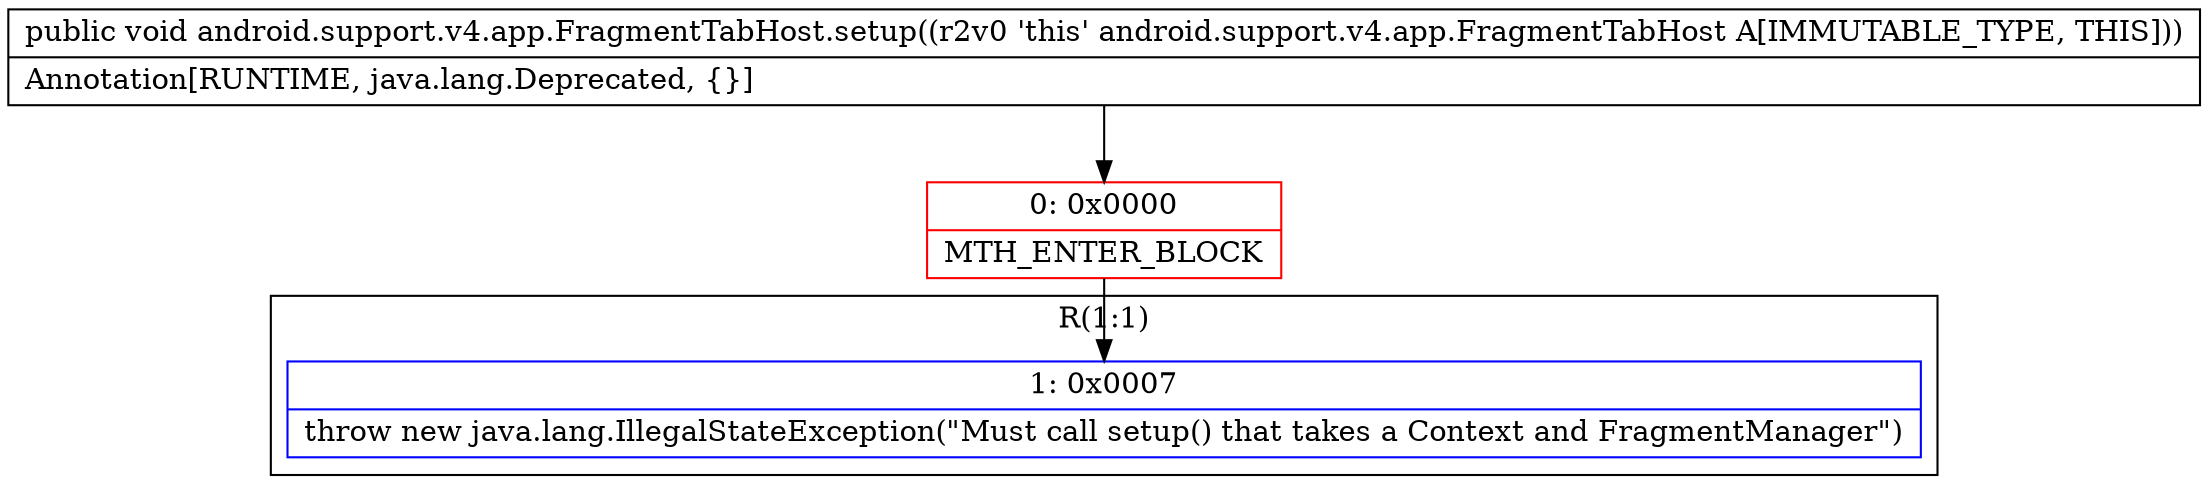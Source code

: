 digraph "CFG forandroid.support.v4.app.FragmentTabHost.setup()V" {
subgraph cluster_Region_1122129614 {
label = "R(1:1)";
node [shape=record,color=blue];
Node_1 [shape=record,label="{1\:\ 0x0007|throw new java.lang.IllegalStateException(\"Must call setup() that takes a Context and FragmentManager\")\l}"];
}
Node_0 [shape=record,color=red,label="{0\:\ 0x0000|MTH_ENTER_BLOCK\l}"];
MethodNode[shape=record,label="{public void android.support.v4.app.FragmentTabHost.setup((r2v0 'this' android.support.v4.app.FragmentTabHost A[IMMUTABLE_TYPE, THIS]))  | Annotation[RUNTIME, java.lang.Deprecated, \{\}]\l}"];
MethodNode -> Node_0;
Node_0 -> Node_1;
}

